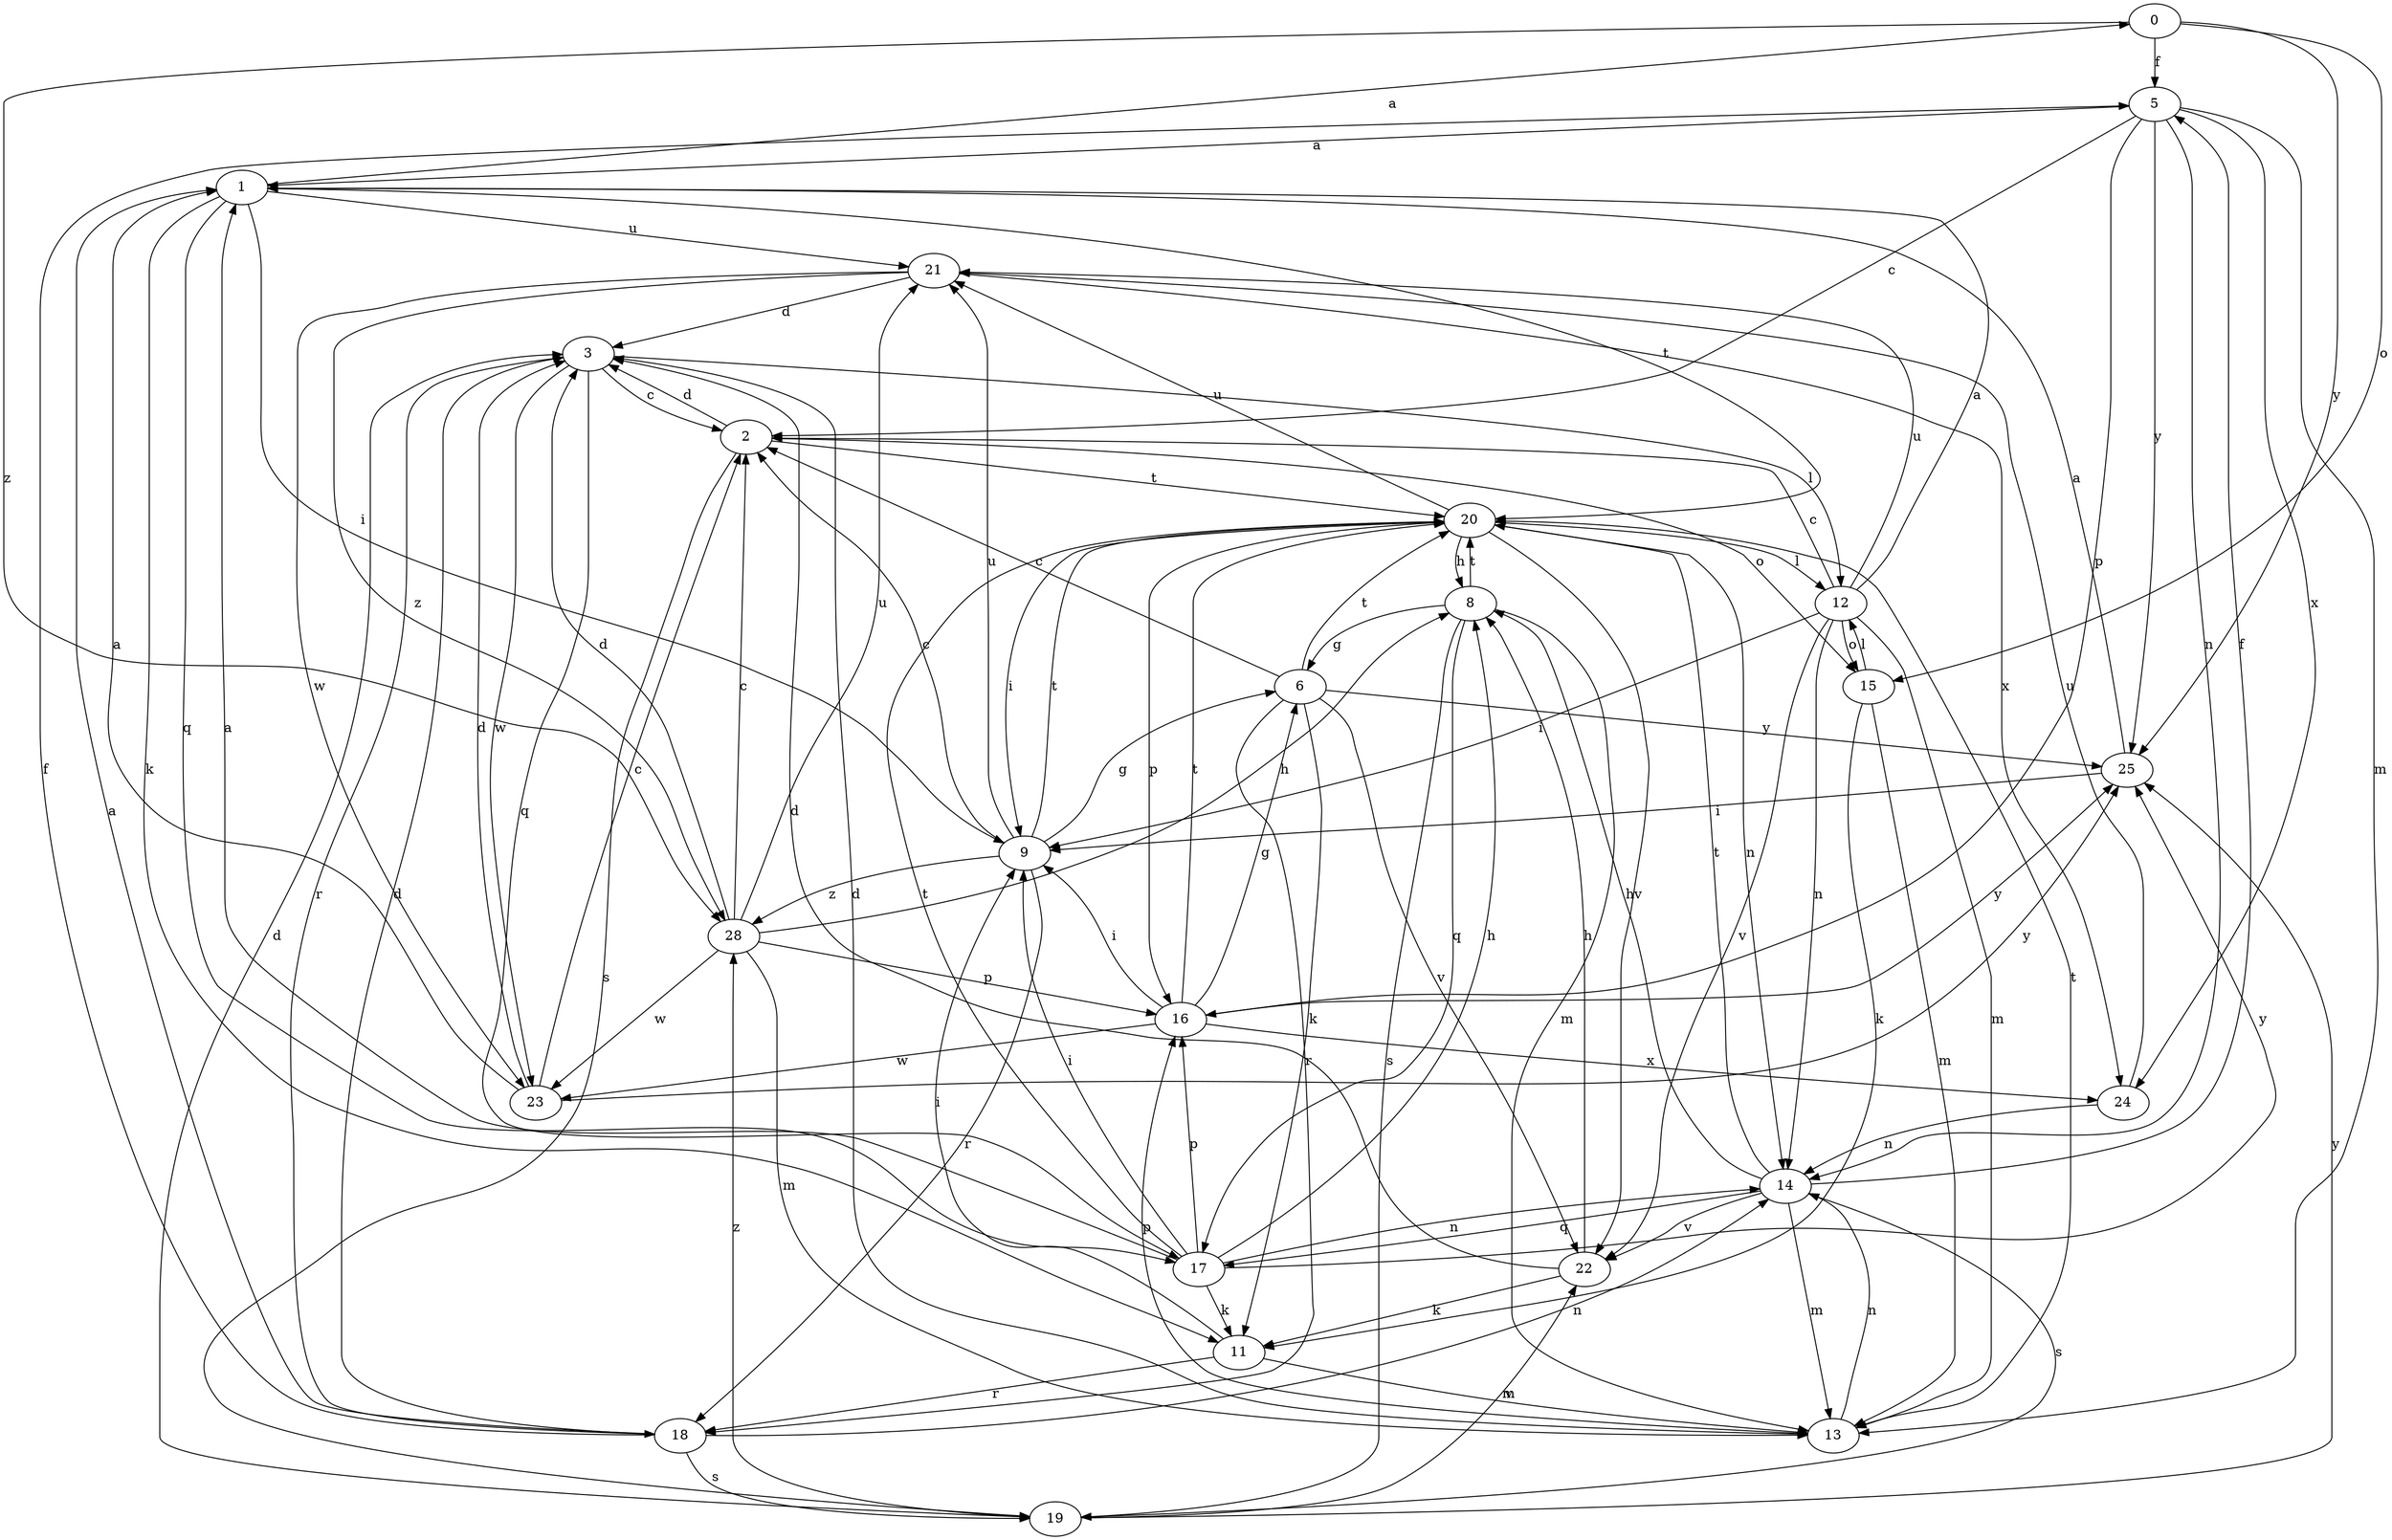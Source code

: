 strict digraph  {
0;
1;
2;
3;
5;
6;
8;
9;
11;
12;
13;
14;
15;
16;
17;
18;
19;
20;
21;
22;
23;
24;
25;
28;
0 -> 5  [label=f];
0 -> 15  [label=o];
0 -> 25  [label=y];
0 -> 28  [label=z];
1 -> 0  [label=a];
1 -> 9  [label=i];
1 -> 11  [label=k];
1 -> 17  [label=q];
1 -> 20  [label=t];
1 -> 21  [label=u];
2 -> 3  [label=d];
2 -> 15  [label=o];
2 -> 19  [label=s];
2 -> 20  [label=t];
3 -> 2  [label=c];
3 -> 12  [label=l];
3 -> 17  [label=q];
3 -> 18  [label=r];
3 -> 23  [label=w];
5 -> 1  [label=a];
5 -> 2  [label=c];
5 -> 13  [label=m];
5 -> 14  [label=n];
5 -> 16  [label=p];
5 -> 24  [label=x];
5 -> 25  [label=y];
6 -> 2  [label=c];
6 -> 11  [label=k];
6 -> 18  [label=r];
6 -> 20  [label=t];
6 -> 22  [label=v];
6 -> 25  [label=y];
8 -> 6  [label=g];
8 -> 13  [label=m];
8 -> 17  [label=q];
8 -> 19  [label=s];
8 -> 20  [label=t];
9 -> 2  [label=c];
9 -> 6  [label=g];
9 -> 18  [label=r];
9 -> 20  [label=t];
9 -> 21  [label=u];
9 -> 28  [label=z];
11 -> 9  [label=i];
11 -> 13  [label=m];
11 -> 18  [label=r];
12 -> 1  [label=a];
12 -> 2  [label=c];
12 -> 9  [label=i];
12 -> 13  [label=m];
12 -> 14  [label=n];
12 -> 15  [label=o];
12 -> 21  [label=u];
12 -> 22  [label=v];
13 -> 3  [label=d];
13 -> 14  [label=n];
13 -> 16  [label=p];
13 -> 20  [label=t];
14 -> 5  [label=f];
14 -> 8  [label=h];
14 -> 13  [label=m];
14 -> 17  [label=q];
14 -> 19  [label=s];
14 -> 20  [label=t];
14 -> 22  [label=v];
15 -> 11  [label=k];
15 -> 12  [label=l];
15 -> 13  [label=m];
16 -> 6  [label=g];
16 -> 9  [label=i];
16 -> 20  [label=t];
16 -> 23  [label=w];
16 -> 24  [label=x];
16 -> 25  [label=y];
17 -> 1  [label=a];
17 -> 8  [label=h];
17 -> 9  [label=i];
17 -> 11  [label=k];
17 -> 14  [label=n];
17 -> 16  [label=p];
17 -> 20  [label=t];
17 -> 25  [label=y];
18 -> 1  [label=a];
18 -> 3  [label=d];
18 -> 5  [label=f];
18 -> 14  [label=n];
18 -> 19  [label=s];
19 -> 3  [label=d];
19 -> 22  [label=v];
19 -> 25  [label=y];
19 -> 28  [label=z];
20 -> 8  [label=h];
20 -> 9  [label=i];
20 -> 12  [label=l];
20 -> 14  [label=n];
20 -> 16  [label=p];
20 -> 21  [label=u];
20 -> 22  [label=v];
21 -> 3  [label=d];
21 -> 23  [label=w];
21 -> 24  [label=x];
21 -> 28  [label=z];
22 -> 3  [label=d];
22 -> 8  [label=h];
22 -> 11  [label=k];
23 -> 1  [label=a];
23 -> 2  [label=c];
23 -> 3  [label=d];
23 -> 25  [label=y];
24 -> 14  [label=n];
24 -> 21  [label=u];
25 -> 1  [label=a];
25 -> 9  [label=i];
28 -> 2  [label=c];
28 -> 3  [label=d];
28 -> 8  [label=h];
28 -> 13  [label=m];
28 -> 16  [label=p];
28 -> 21  [label=u];
28 -> 23  [label=w];
}
